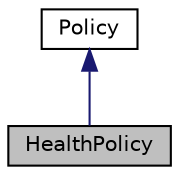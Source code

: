 digraph "HealthPolicy"
{
 // LATEX_PDF_SIZE
  edge [fontname="Helvetica",fontsize="10",labelfontname="Helvetica",labelfontsize="10"];
  node [fontname="Helvetica",fontsize="10",shape=record];
  Node1 [label="HealthPolicy",height=0.2,width=0.4,color="black", fillcolor="grey75", style="filled", fontcolor="black",tooltip="Policy class for applying a budget specifically to health-related departments."];
  Node2 -> Node1 [dir="back",color="midnightblue",fontsize="10",style="solid",fontname="Helvetica"];
  Node2 [label="Policy",height=0.2,width=0.4,color="black", fillcolor="white", style="filled",URL="$classPolicy.html",tooltip="Holds the various laws and policies affecting the simulation."];
}
